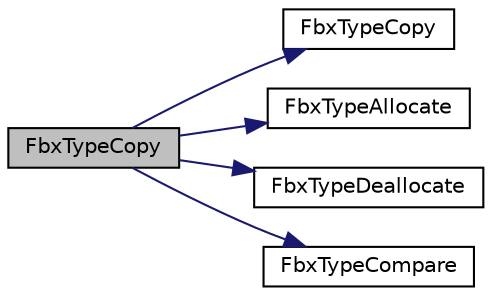 digraph "FbxTypeCopy"
{
  edge [fontname="Helvetica",fontsize="10",labelfontname="Helvetica",labelfontsize="10"];
  node [fontname="Helvetica",fontsize="10",shape=record];
  rankdir="LR";
  Node890 [label="FbxTypeCopy",height=0.2,width=0.4,color="black", fillcolor="grey75", style="filled", fontcolor="black"];
  Node890 -> Node891 [color="midnightblue",fontsize="10",style="solid",fontname="Helvetica"];
  Node891 [label="FbxTypeCopy",height=0.2,width=0.4,color="black", fillcolor="white", style="filled",URL="$fbxpropertytypes_8h.html#aa84afc41ca06f90eb4e56fa7a2c8c791"];
  Node890 -> Node892 [color="midnightblue",fontsize="10",style="solid",fontname="Helvetica"];
  Node892 [label="FbxTypeAllocate",height=0.2,width=0.4,color="black", fillcolor="white", style="filled",URL="$fbxpropertytypes_8h.html#ad33146ee919dd42fa8825e184a960979"];
  Node890 -> Node893 [color="midnightblue",fontsize="10",style="solid",fontname="Helvetica"];
  Node893 [label="FbxTypeDeallocate",height=0.2,width=0.4,color="black", fillcolor="white", style="filled",URL="$fbxpropertytypes_8h.html#a21e43301a039aa1410240d0f7c8534b3"];
  Node890 -> Node894 [color="midnightblue",fontsize="10",style="solid",fontname="Helvetica"];
  Node894 [label="FbxTypeCompare",height=0.2,width=0.4,color="black", fillcolor="white", style="filled",URL="$fbxpropertytypes_8h.html#a42e03ce549d7946a64cf9d8e2dda9e91"];
}
